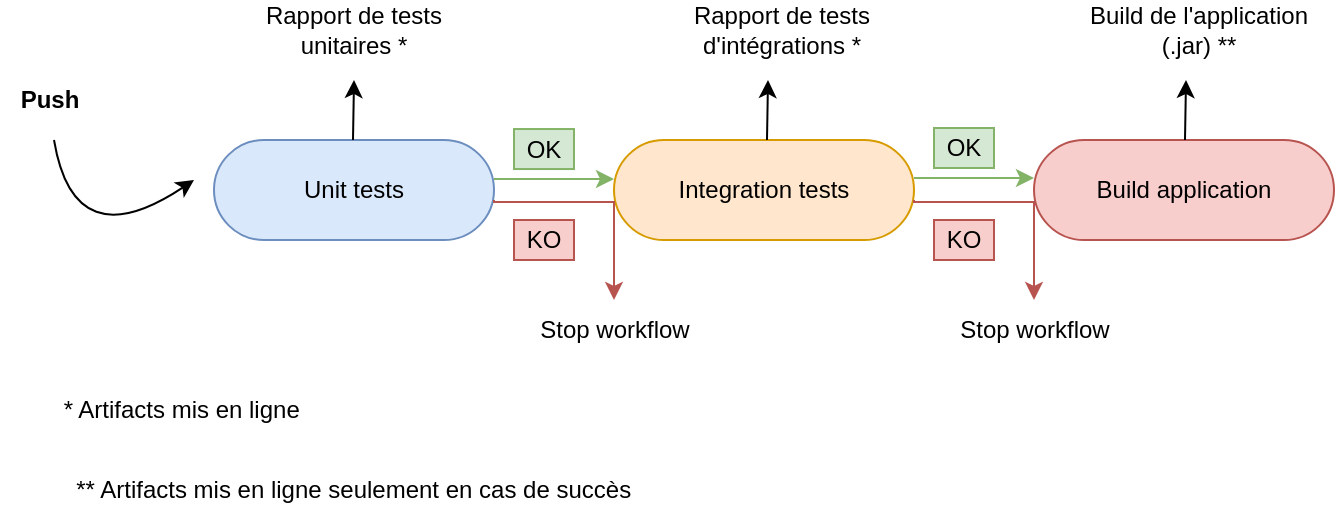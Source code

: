 <mxfile version="21.3.7" type="github">
  <diagram id="ht-V4iF29CH4IZI57DqI" name="Page-1">
    <mxGraphModel dx="1434" dy="726" grid="1" gridSize="10" guides="1" tooltips="1" connect="1" arrows="1" fold="1" page="1" pageScale="1" pageWidth="827" pageHeight="1169" math="0" shadow="0">
      <root>
        <mxCell id="0" />
        <mxCell id="1" parent="0" />
        <mxCell id="V4-uSTyftONZ9XiFdk4Q-6" value="Build application" style="rounded=1;whiteSpace=wrap;html=1;arcSize=50;fillColor=#f8cecc;strokeColor=#b85450;" parent="1" vertex="1">
          <mxGeometry x="540" y="120" width="150" height="50" as="geometry" />
        </mxCell>
        <mxCell id="V4-uSTyftONZ9XiFdk4Q-7" value="" style="endArrow=classic;html=1;rounded=0;entryX=0;entryY=0.5;entryDx=0;entryDy=0;exitX=1;exitY=0.5;exitDx=0;exitDy=0;fillColor=#d5e8d4;strokeColor=#82b366;" parent="1" edge="1">
          <mxGeometry width="50" height="50" relative="1" as="geometry">
            <mxPoint x="480" y="139.0" as="sourcePoint" />
            <mxPoint x="540" y="139.0" as="targetPoint" />
          </mxGeometry>
        </mxCell>
        <mxCell id="9HSxOZsEsiPeGzIOGw9z-1" value="Integration tests" style="rounded=1;whiteSpace=wrap;html=1;arcSize=50;fillColor=#ffe6cc;strokeColor=#d79b00;" parent="1" vertex="1">
          <mxGeometry x="330" y="120" width="150" height="50" as="geometry" />
        </mxCell>
        <mxCell id="bazzw9ZcE-L9x20bQyp1-2" value="" style="edgeStyle=orthogonalEdgeStyle;rounded=0;orthogonalLoop=1;jettySize=auto;html=1;fillColor=#d5e8d4;strokeColor=#82b366;" parent="1" edge="1">
          <mxGeometry relative="1" as="geometry">
            <mxPoint x="270" y="139.52" as="sourcePoint" />
            <mxPoint x="330" y="139.52" as="targetPoint" />
          </mxGeometry>
        </mxCell>
        <mxCell id="3dlOlV58bcQAHPRkIFv3-2" value="Unit tests" style="rounded=1;whiteSpace=wrap;html=1;arcSize=50;fillColor=#dae8fc;strokeColor=#6c8ebf;" parent="1" vertex="1">
          <mxGeometry x="130" y="120" width="140" height="50" as="geometry" />
        </mxCell>
        <mxCell id="bazzw9ZcE-L9x20bQyp1-6" value="" style="endArrow=classic;html=1;rounded=0;" parent="1" edge="1">
          <mxGeometry width="50" height="50" relative="1" as="geometry">
            <mxPoint x="199.5" y="120" as="sourcePoint" />
            <mxPoint x="200" y="90" as="targetPoint" />
          </mxGeometry>
        </mxCell>
        <mxCell id="bazzw9ZcE-L9x20bQyp1-7" value="" style="endArrow=classic;html=1;rounded=0;" parent="1" edge="1">
          <mxGeometry width="50" height="50" relative="1" as="geometry">
            <mxPoint x="406.5" y="120" as="sourcePoint" />
            <mxPoint x="407" y="90" as="targetPoint" />
          </mxGeometry>
        </mxCell>
        <mxCell id="bazzw9ZcE-L9x20bQyp1-8" value="" style="endArrow=classic;html=1;rounded=0;" parent="1" edge="1">
          <mxGeometry width="50" height="50" relative="1" as="geometry">
            <mxPoint x="615.5" y="120" as="sourcePoint" />
            <mxPoint x="616" y="90" as="targetPoint" />
          </mxGeometry>
        </mxCell>
        <mxCell id="bazzw9ZcE-L9x20bQyp1-9" value="Rapport de tests unitaires *" style="text;html=1;strokeColor=none;fillColor=none;align=center;verticalAlign=middle;whiteSpace=wrap;rounded=0;" parent="1" vertex="1">
          <mxGeometry x="150" y="50" width="100" height="30" as="geometry" />
        </mxCell>
        <mxCell id="bazzw9ZcE-L9x20bQyp1-10" value="Build de l&#39;application (.jar) **" style="text;html=1;strokeColor=none;fillColor=none;align=center;verticalAlign=middle;whiteSpace=wrap;rounded=0;" parent="1" vertex="1">
          <mxGeometry x="565" y="50" width="115" height="30" as="geometry" />
        </mxCell>
        <mxCell id="bazzw9ZcE-L9x20bQyp1-11" value="Rapport de tests d&#39;intégrations *" style="text;html=1;strokeColor=none;fillColor=none;align=center;verticalAlign=middle;whiteSpace=wrap;rounded=0;" parent="1" vertex="1">
          <mxGeometry x="364" y="50" width="100" height="30" as="geometry" />
        </mxCell>
        <mxCell id="qwLpi4BRgdCZF2tEM1bM-1" value="&lt;b&gt;Push&lt;/b&gt;" style="text;html=1;strokeColor=none;fillColor=none;align=center;verticalAlign=middle;whiteSpace=wrap;rounded=0;" vertex="1" parent="1">
          <mxGeometry x="23" y="80" width="50" height="40" as="geometry" />
        </mxCell>
        <mxCell id="qwLpi4BRgdCZF2tEM1bM-5" value="" style="curved=1;endArrow=classic;html=1;rounded=0;exitX=0.5;exitY=1;exitDx=0;exitDy=0;" edge="1" parent="1">
          <mxGeometry width="50" height="50" relative="1" as="geometry">
            <mxPoint x="50" y="120" as="sourcePoint" />
            <mxPoint x="120" y="140" as="targetPoint" />
            <Array as="points">
              <mxPoint x="60" y="180" />
            </Array>
          </mxGeometry>
        </mxCell>
        <mxCell id="qwLpi4BRgdCZF2tEM1bM-8" value="* Artifacts mis en ligne&amp;nbsp; " style="text;html=1;align=center;verticalAlign=middle;resizable=0;points=[];autosize=1;strokeColor=none;fillColor=none;" vertex="1" parent="1">
          <mxGeometry x="39.5" y="240" width="150" height="30" as="geometry" />
        </mxCell>
        <mxCell id="qwLpi4BRgdCZF2tEM1bM-9" value="&lt;div&gt;** Artifacts mis en ligne seulement en cas de succès&amp;nbsp; &lt;/div&gt;" style="text;html=1;align=center;verticalAlign=middle;resizable=0;points=[];autosize=1;strokeColor=none;fillColor=none;" vertex="1" parent="1">
          <mxGeometry x="40.5" y="280" width="320" height="30" as="geometry" />
        </mxCell>
        <mxCell id="qwLpi4BRgdCZF2tEM1bM-11" value="OK" style="text;html=1;strokeColor=#82b366;fillColor=#d5e8d4;align=center;verticalAlign=middle;whiteSpace=wrap;rounded=0;" vertex="1" parent="1">
          <mxGeometry x="280" y="114.52" width="30" height="20" as="geometry" />
        </mxCell>
        <mxCell id="qwLpi4BRgdCZF2tEM1bM-12" value="OK" style="text;html=1;strokeColor=#82b366;fillColor=#d5e8d4;align=center;verticalAlign=middle;whiteSpace=wrap;rounded=0;" vertex="1" parent="1">
          <mxGeometry x="490" y="114" width="30" height="20" as="geometry" />
        </mxCell>
        <mxCell id="qwLpi4BRgdCZF2tEM1bM-13" value="" style="edgeStyle=orthogonalEdgeStyle;rounded=0;orthogonalLoop=1;jettySize=auto;html=1;fillColor=#f8cecc;strokeColor=#b85450;exitX=1;exitY=0.6;exitDx=0;exitDy=0;exitPerimeter=0;" edge="1" parent="1" source="3dlOlV58bcQAHPRkIFv3-2">
          <mxGeometry relative="1" as="geometry">
            <mxPoint x="270" y="150" as="sourcePoint" />
            <mxPoint x="330" y="200" as="targetPoint" />
            <Array as="points">
              <mxPoint x="270" y="151" />
              <mxPoint x="330" y="151" />
            </Array>
          </mxGeometry>
        </mxCell>
        <mxCell id="qwLpi4BRgdCZF2tEM1bM-14" value="" style="edgeStyle=orthogonalEdgeStyle;rounded=0;orthogonalLoop=1;jettySize=auto;html=1;fillColor=#f8cecc;strokeColor=#b85450;exitX=1;exitY=0.6;exitDx=0;exitDy=0;exitPerimeter=0;" edge="1" parent="1">
          <mxGeometry relative="1" as="geometry">
            <mxPoint x="480" y="150.0" as="sourcePoint" />
            <mxPoint x="540" y="200" as="targetPoint" />
            <Array as="points">
              <mxPoint x="480" y="151" />
              <mxPoint x="540" y="151" />
            </Array>
          </mxGeometry>
        </mxCell>
        <mxCell id="qwLpi4BRgdCZF2tEM1bM-15" value="KO" style="text;html=1;strokeColor=#b85450;fillColor=#f8cecc;align=center;verticalAlign=middle;whiteSpace=wrap;rounded=0;" vertex="1" parent="1">
          <mxGeometry x="280" y="160" width="30" height="20" as="geometry" />
        </mxCell>
        <mxCell id="qwLpi4BRgdCZF2tEM1bM-16" value="KO" style="text;html=1;strokeColor=#b85450;fillColor=#f8cecc;align=center;verticalAlign=middle;whiteSpace=wrap;rounded=0;" vertex="1" parent="1">
          <mxGeometry x="490" y="160" width="30" height="20" as="geometry" />
        </mxCell>
        <mxCell id="qwLpi4BRgdCZF2tEM1bM-18" value="Stop workflow" style="text;html=1;align=center;verticalAlign=middle;resizable=0;points=[];autosize=1;strokeColor=none;fillColor=none;" vertex="1" parent="1">
          <mxGeometry x="280" y="200" width="100" height="30" as="geometry" />
        </mxCell>
        <mxCell id="qwLpi4BRgdCZF2tEM1bM-19" value="Stop workflow" style="text;html=1;align=center;verticalAlign=middle;resizable=0;points=[];autosize=1;strokeColor=none;fillColor=none;" vertex="1" parent="1">
          <mxGeometry x="490" y="200" width="100" height="30" as="geometry" />
        </mxCell>
      </root>
    </mxGraphModel>
  </diagram>
</mxfile>
